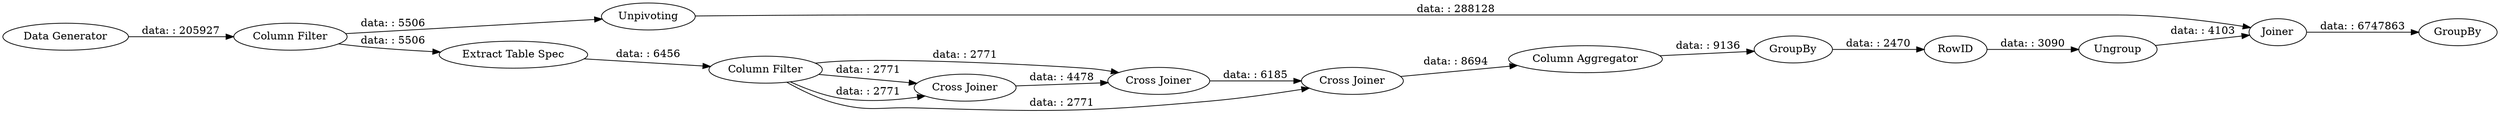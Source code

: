 digraph {
	"5721222030373533464_13" [label=Ungroup]
	"5721222030373533464_1" [label="Data Generator"]
	"5721222030373533464_16" [label=GroupBy]
	"5721222030373533464_11" [label=GroupBy]
	"5721222030373533464_4" [label=Unpivoting]
	"5721222030373533464_6" [label="Cross Joiner"]
	"5721222030373533464_3" [label="Column Filter"]
	"5721222030373533464_7" [label="Cross Joiner"]
	"5721222030373533464_15" [label=Joiner]
	"5721222030373533464_10" [label="Column Aggregator"]
	"5721222030373533464_5" [label="Cross Joiner"]
	"5721222030373533464_2" [label="Extract Table Spec"]
	"5721222030373533464_9" [label="Column Filter"]
	"5721222030373533464_14" [label=RowID]
	"5721222030373533464_9" -> "5721222030373533464_7" [label="data: : 2771"]
	"5721222030373533464_7" -> "5721222030373533464_10" [label="data: : 8694"]
	"5721222030373533464_2" -> "5721222030373533464_9" [label="data: : 6456"]
	"5721222030373533464_10" -> "5721222030373533464_11" [label="data: : 9136"]
	"5721222030373533464_9" -> "5721222030373533464_5" [label="data: : 2771"]
	"5721222030373533464_11" -> "5721222030373533464_14" [label="data: : 2470"]
	"5721222030373533464_9" -> "5721222030373533464_5" [label="data: : 2771"]
	"5721222030373533464_3" -> "5721222030373533464_2" [label="data: : 5506"]
	"5721222030373533464_4" -> "5721222030373533464_15" [label="data: : 288128"]
	"5721222030373533464_13" -> "5721222030373533464_15" [label="data: : 4103"]
	"5721222030373533464_1" -> "5721222030373533464_3" [label="data: : 205927"]
	"5721222030373533464_3" -> "5721222030373533464_4" [label="data: : 5506"]
	"5721222030373533464_9" -> "5721222030373533464_6" [label="data: : 2771"]
	"5721222030373533464_6" -> "5721222030373533464_7" [label="data: : 6185"]
	"5721222030373533464_14" -> "5721222030373533464_13" [label="data: : 3090"]
	"5721222030373533464_15" -> "5721222030373533464_16" [label="data: : 6747863"]
	"5721222030373533464_5" -> "5721222030373533464_6" [label="data: : 4478"]
	rankdir=LR
}
